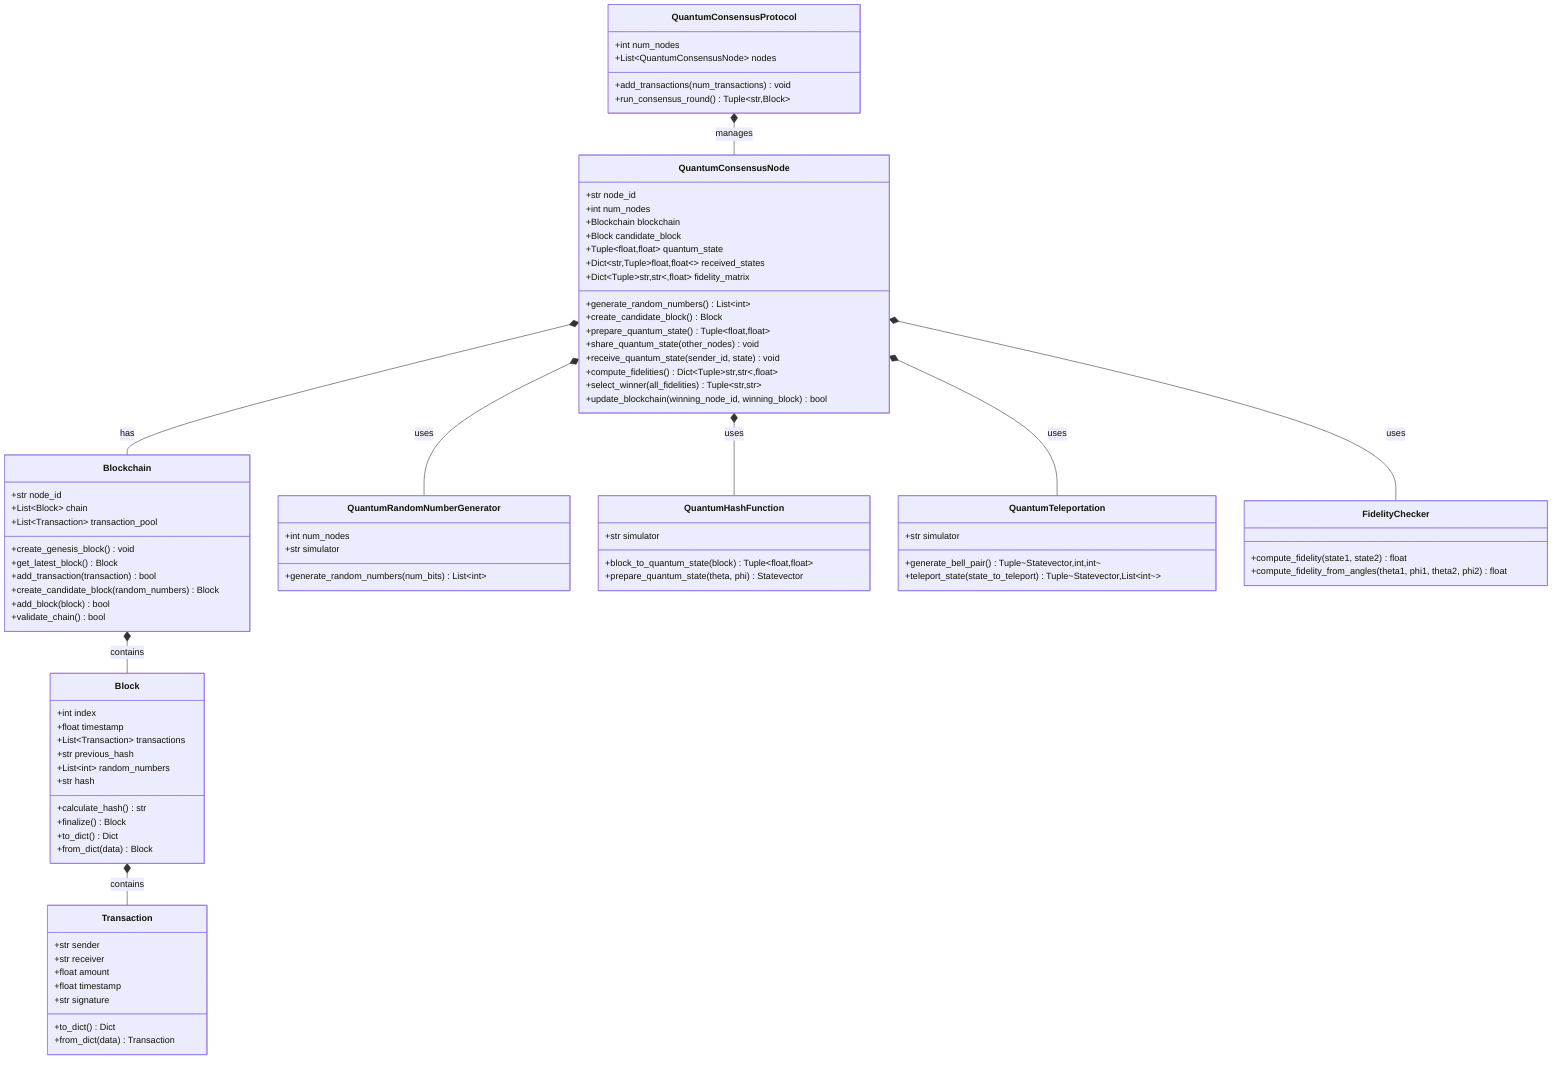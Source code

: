 classDiagram
    class Transaction {
        +str sender
        +str receiver
        +float amount
        +float timestamp
        +str signature
        +to_dict() Dict
        +from_dict(data) Transaction
    }
    
    class Block {
        +int index
        +float timestamp
        +List~Transaction~ transactions
        +str previous_hash
        +List~int~ random_numbers
        +str hash
        +calculate_hash() str
        +finalize() Block
        +to_dict() Dict
        +from_dict(data) Block
    }
    
    class Blockchain {
        +str node_id
        +List~Block~ chain
        +List~Transaction~ transaction_pool
        +create_genesis_block() void
        +get_latest_block() Block
        +add_transaction(transaction) bool
        +create_candidate_block(random_numbers) Block
        +add_block(block) bool
        +validate_chain() bool
    }
    
    class QuantumRandomNumberGenerator {
        +int num_nodes
        +str simulator
        +generate_random_numbers(num_bits) List~int~
    }
    
    class QuantumHashFunction {
        +str simulator
        +block_to_quantum_state(block) Tuple~float,float~
        +prepare_quantum_state(theta, phi) Statevector
    }
    
    class QuantumTeleportation {
        +str simulator
        +generate_bell_pair() Tuple~Statevector,int,int~
        +teleport_state(state_to_teleport) Tuple~Statevector,List~int~~
    }
    
    class FidelityChecker {
        +compute_fidelity(state1, state2) float
        +compute_fidelity_from_angles(theta1, phi1, theta2, phi2) float
    }
    
    class QuantumConsensusNode {
        +str node_id
        +int num_nodes
        +Blockchain blockchain
        +Block candidate_block
        +Tuple~float,float~ quantum_state
        +Dict~str,Tuple~float,float~~ received_states
        +Dict~Tuple~str,str~,float~ fidelity_matrix
        +generate_random_numbers() List~int~
        +create_candidate_block() Block
        +prepare_quantum_state() Tuple~float,float~
        +share_quantum_state(other_nodes) void
        +receive_quantum_state(sender_id, state) void
        +compute_fidelities() Dict~Tuple~str,str~,float~
        +select_winner(all_fidelities) Tuple~str,str~
        +update_blockchain(winning_node_id, winning_block) bool
    }
    
    class QuantumConsensusProtocol {
        +int num_nodes
        +List~QuantumConsensusNode~ nodes
        +add_transactions(num_transactions) void
        +run_consensus_round() Tuple~str,Block~
    }
    
    Blockchain *-- Block : contains
    Block *-- Transaction : contains
    QuantumConsensusNode *-- Blockchain : has
    QuantumConsensusNode *-- QuantumRandomNumberGenerator : uses
    QuantumConsensusNode *-- QuantumHashFunction : uses
    QuantumConsensusNode *-- QuantumTeleportation : uses
    QuantumConsensusNode *-- FidelityChecker : uses
    QuantumConsensusProtocol *-- QuantumConsensusNode : manages